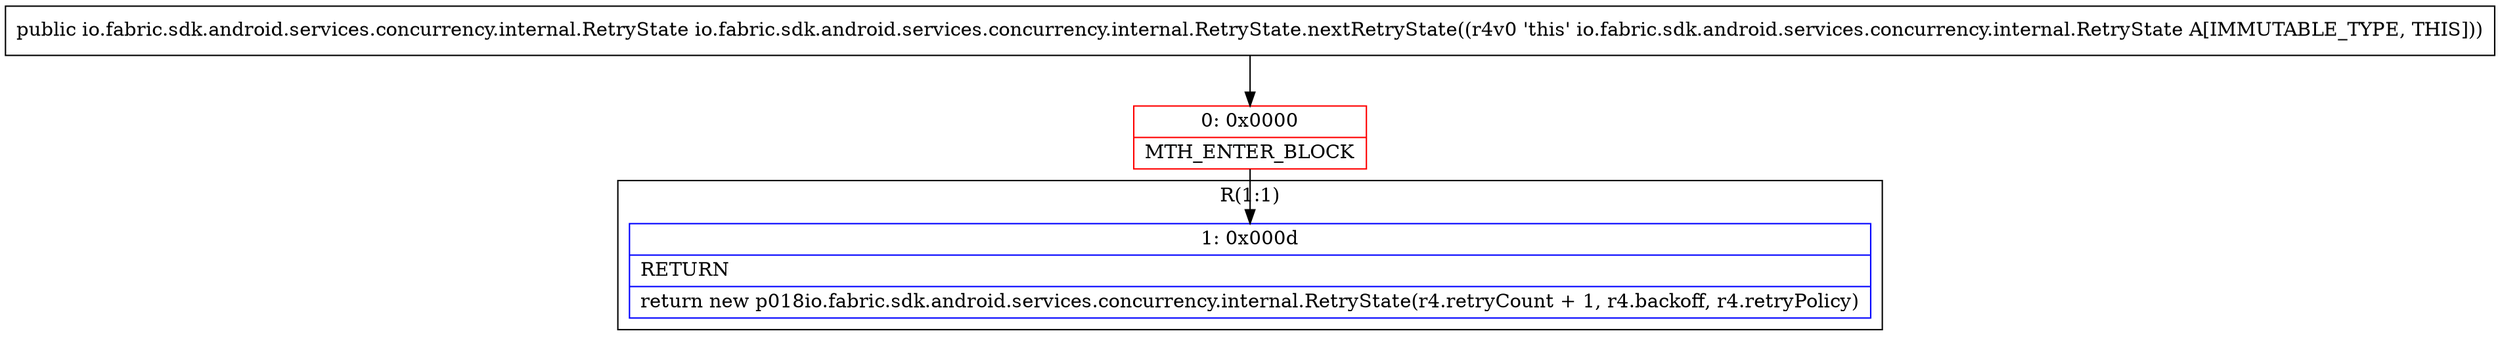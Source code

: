 digraph "CFG forio.fabric.sdk.android.services.concurrency.internal.RetryState.nextRetryState()Lio\/fabric\/sdk\/android\/services\/concurrency\/internal\/RetryState;" {
subgraph cluster_Region_57805783 {
label = "R(1:1)";
node [shape=record,color=blue];
Node_1 [shape=record,label="{1\:\ 0x000d|RETURN\l|return new p018io.fabric.sdk.android.services.concurrency.internal.RetryState(r4.retryCount + 1, r4.backoff, r4.retryPolicy)\l}"];
}
Node_0 [shape=record,color=red,label="{0\:\ 0x0000|MTH_ENTER_BLOCK\l}"];
MethodNode[shape=record,label="{public io.fabric.sdk.android.services.concurrency.internal.RetryState io.fabric.sdk.android.services.concurrency.internal.RetryState.nextRetryState((r4v0 'this' io.fabric.sdk.android.services.concurrency.internal.RetryState A[IMMUTABLE_TYPE, THIS])) }"];
MethodNode -> Node_0;
Node_0 -> Node_1;
}

